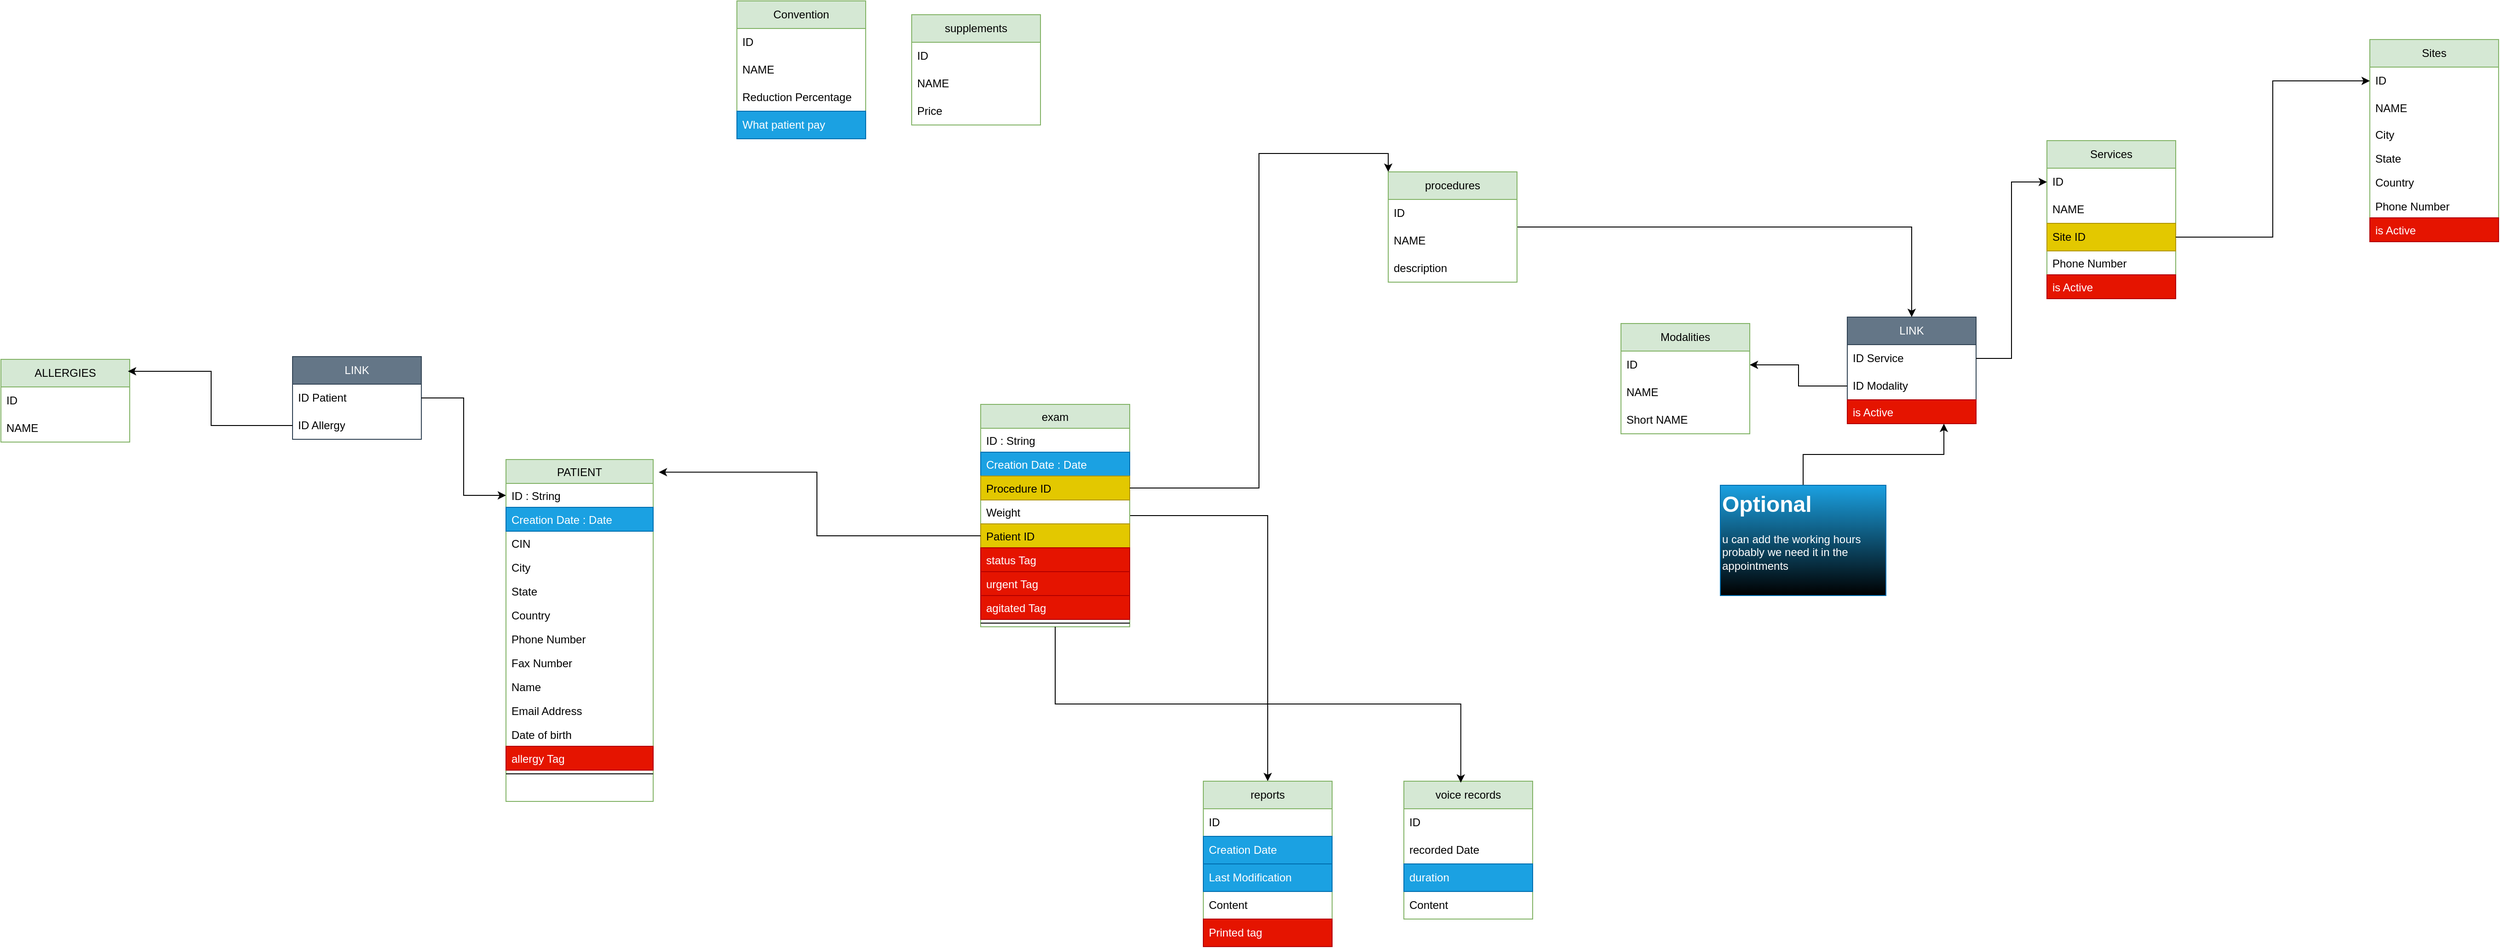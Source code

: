 <mxfile version="24.5.5" type="github">
  <diagram id="C5RBs43oDa-KdzZeNtuy" name="Page-1">
    <mxGraphModel dx="4031" dy="1326" grid="0" gridSize="10" guides="1" tooltips="1" connect="1" arrows="1" fold="1" page="0" pageScale="1" pageWidth="827" pageHeight="1169" background="#ffffff" math="0" shadow="0">
      <root>
        <mxCell id="WIyWlLk6GJQsqaUBKTNV-0" />
        <mxCell id="WIyWlLk6GJQsqaUBKTNV-1" parent="WIyWlLk6GJQsqaUBKTNV-0" />
        <mxCell id="zkfFHV4jXpPFQw0GAbJ--17" value="PATIENT" style="swimlane;fontStyle=0;align=center;verticalAlign=top;childLayout=stackLayout;horizontal=1;startSize=26;horizontalStack=0;resizeParent=1;resizeLast=0;collapsible=1;marginBottom=0;rounded=0;shadow=0;strokeWidth=1;fillColor=#d5e8d4;strokeColor=#82b366;gradientColor=none;swimlaneFillColor=none;glass=0;" parent="WIyWlLk6GJQsqaUBKTNV-1" vertex="1">
          <mxGeometry x="-1833" y="329" width="160" height="372" as="geometry">
            <mxRectangle x="550" y="140" width="160" height="26" as="alternateBounds" />
          </mxGeometry>
        </mxCell>
        <mxCell id="zkfFHV4jXpPFQw0GAbJ--18" value="ID : String" style="text;align=left;verticalAlign=top;spacingLeft=4;spacingRight=4;overflow=hidden;rotatable=0;points=[[0,0.5],[1,0.5]];portConstraint=eastwest;" parent="zkfFHV4jXpPFQw0GAbJ--17" vertex="1">
          <mxGeometry y="26" width="160" height="26" as="geometry" />
        </mxCell>
        <mxCell id="zkfFHV4jXpPFQw0GAbJ--21" value="Creation Date : Date" style="text;align=left;verticalAlign=top;spacingLeft=4;spacingRight=4;overflow=hidden;rotatable=0;points=[[0,0.5],[1,0.5]];portConstraint=eastwest;rounded=0;shadow=0;html=0;fillColor=#1ba1e2;fontColor=#ffffff;strokeColor=#006EAF;" parent="zkfFHV4jXpPFQw0GAbJ--17" vertex="1">
          <mxGeometry y="52" width="160" height="26" as="geometry" />
        </mxCell>
        <mxCell id="zkfFHV4jXpPFQw0GAbJ--19" value="CIN" style="text;align=left;verticalAlign=top;spacingLeft=4;spacingRight=4;overflow=hidden;rotatable=0;points=[[0,0.5],[1,0.5]];portConstraint=eastwest;rounded=0;shadow=0;html=0;" parent="zkfFHV4jXpPFQw0GAbJ--17" vertex="1">
          <mxGeometry y="78" width="160" height="26" as="geometry" />
        </mxCell>
        <mxCell id="ZTpw4SSyMW5aXNLGTRIe-4" value="City" style="text;align=left;verticalAlign=top;spacingLeft=4;spacingRight=4;overflow=hidden;rotatable=0;points=[[0,0.5],[1,0.5]];portConstraint=eastwest;rounded=0;shadow=0;html=0;" vertex="1" parent="zkfFHV4jXpPFQw0GAbJ--17">
          <mxGeometry y="104" width="160" height="26" as="geometry" />
        </mxCell>
        <mxCell id="zkfFHV4jXpPFQw0GAbJ--20" value="State" style="text;align=left;verticalAlign=top;spacingLeft=4;spacingRight=4;overflow=hidden;rotatable=0;points=[[0,0.5],[1,0.5]];portConstraint=eastwest;rounded=0;shadow=0;html=0;" parent="zkfFHV4jXpPFQw0GAbJ--17" vertex="1">
          <mxGeometry y="130" width="160" height="26" as="geometry" />
        </mxCell>
        <mxCell id="zkfFHV4jXpPFQw0GAbJ--22" value="Country" style="text;align=left;verticalAlign=top;spacingLeft=4;spacingRight=4;overflow=hidden;rotatable=0;points=[[0,0.5],[1,0.5]];portConstraint=eastwest;rounded=0;shadow=0;html=0;" parent="zkfFHV4jXpPFQw0GAbJ--17" vertex="1">
          <mxGeometry y="156" width="160" height="26" as="geometry" />
        </mxCell>
        <mxCell id="zkfFHV4jXpPFQw0GAbJ--2" value="Phone Number" style="text;align=left;verticalAlign=top;spacingLeft=4;spacingRight=4;overflow=hidden;rotatable=0;points=[[0,0.5],[1,0.5]];portConstraint=eastwest;rounded=0;shadow=0;html=0;" parent="zkfFHV4jXpPFQw0GAbJ--17" vertex="1">
          <mxGeometry y="182" width="160" height="26" as="geometry" />
        </mxCell>
        <mxCell id="ZTpw4SSyMW5aXNLGTRIe-0" value="Fax Number" style="text;align=left;verticalAlign=top;spacingLeft=4;spacingRight=4;overflow=hidden;rotatable=0;points=[[0,0.5],[1,0.5]];portConstraint=eastwest;rounded=0;shadow=0;html=0;" vertex="1" parent="zkfFHV4jXpPFQw0GAbJ--17">
          <mxGeometry y="208" width="160" height="26" as="geometry" />
        </mxCell>
        <mxCell id="zkfFHV4jXpPFQw0GAbJ--1" value="Name" style="text;align=left;verticalAlign=top;spacingLeft=4;spacingRight=4;overflow=hidden;rotatable=0;points=[[0,0.5],[1,0.5]];portConstraint=eastwest;" parent="zkfFHV4jXpPFQw0GAbJ--17" vertex="1">
          <mxGeometry y="234" width="160" height="26" as="geometry" />
        </mxCell>
        <mxCell id="zkfFHV4jXpPFQw0GAbJ--3" value="Email Address" style="text;align=left;verticalAlign=top;spacingLeft=4;spacingRight=4;overflow=hidden;rotatable=0;points=[[0,0.5],[1,0.5]];portConstraint=eastwest;rounded=0;shadow=0;html=0;" parent="zkfFHV4jXpPFQw0GAbJ--17" vertex="1">
          <mxGeometry y="260" width="160" height="26" as="geometry" />
        </mxCell>
        <mxCell id="ZTpw4SSyMW5aXNLGTRIe-1" value="Date of birth" style="text;align=left;verticalAlign=top;spacingLeft=4;spacingRight=4;overflow=hidden;rotatable=0;points=[[0,0.5],[1,0.5]];portConstraint=eastwest;rounded=0;shadow=0;html=0;" vertex="1" parent="zkfFHV4jXpPFQw0GAbJ--17">
          <mxGeometry y="286" width="160" height="26" as="geometry" />
        </mxCell>
        <mxCell id="ZTpw4SSyMW5aXNLGTRIe-3" value="allergy Tag" style="text;align=left;verticalAlign=top;spacingLeft=4;spacingRight=4;overflow=hidden;rotatable=0;points=[[0,0.5],[1,0.5]];portConstraint=eastwest;rounded=0;shadow=0;html=0;fillColor=#e51400;fontColor=#ffffff;strokeColor=#B20000;" vertex="1" parent="zkfFHV4jXpPFQw0GAbJ--17">
          <mxGeometry y="312" width="160" height="26" as="geometry" />
        </mxCell>
        <mxCell id="zkfFHV4jXpPFQw0GAbJ--23" value="" style="line;html=1;strokeWidth=1;align=left;verticalAlign=middle;spacingTop=-1;spacingLeft=3;spacingRight=3;rotatable=0;labelPosition=right;points=[];portConstraint=eastwest;" parent="zkfFHV4jXpPFQw0GAbJ--17" vertex="1">
          <mxGeometry y="338" width="160" height="8" as="geometry" />
        </mxCell>
        <mxCell id="ZTpw4SSyMW5aXNLGTRIe-5" value="ALLERGIES" style="swimlane;fontStyle=0;childLayout=stackLayout;horizontal=1;startSize=30;horizontalStack=0;resizeParent=1;resizeParentMax=0;resizeLast=0;collapsible=1;marginBottom=0;whiteSpace=wrap;html=1;fillColor=#d5e8d4;strokeColor=#82b366;" vertex="1" parent="WIyWlLk6GJQsqaUBKTNV-1">
          <mxGeometry x="-2382" y="220" width="140" height="90" as="geometry" />
        </mxCell>
        <mxCell id="ZTpw4SSyMW5aXNLGTRIe-6" value="ID" style="text;strokeColor=none;fillColor=none;align=left;verticalAlign=middle;spacingLeft=4;spacingRight=4;overflow=hidden;points=[[0,0.5],[1,0.5]];portConstraint=eastwest;rotatable=0;whiteSpace=wrap;html=1;" vertex="1" parent="ZTpw4SSyMW5aXNLGTRIe-5">
          <mxGeometry y="30" width="140" height="30" as="geometry" />
        </mxCell>
        <mxCell id="ZTpw4SSyMW5aXNLGTRIe-7" value="NAME" style="text;strokeColor=none;fillColor=none;align=left;verticalAlign=middle;spacingLeft=4;spacingRight=4;overflow=hidden;points=[[0,0.5],[1,0.5]];portConstraint=eastwest;rotatable=0;whiteSpace=wrap;html=1;" vertex="1" parent="ZTpw4SSyMW5aXNLGTRIe-5">
          <mxGeometry y="60" width="140" height="30" as="geometry" />
        </mxCell>
        <mxCell id="ZTpw4SSyMW5aXNLGTRIe-9" value="LINK" style="swimlane;fontStyle=0;childLayout=stackLayout;horizontal=1;startSize=30;horizontalStack=0;resizeParent=1;resizeParentMax=0;resizeLast=0;collapsible=1;marginBottom=0;whiteSpace=wrap;html=1;fillColor=#647687;strokeColor=#314354;fontColor=#ffffff;" vertex="1" parent="WIyWlLk6GJQsqaUBKTNV-1">
          <mxGeometry x="-2065" y="217" width="140" height="90" as="geometry" />
        </mxCell>
        <mxCell id="ZTpw4SSyMW5aXNLGTRIe-10" value="ID Patient" style="text;strokeColor=none;fillColor=none;align=left;verticalAlign=middle;spacingLeft=4;spacingRight=4;overflow=hidden;points=[[0,0.5],[1,0.5]];portConstraint=eastwest;rotatable=0;whiteSpace=wrap;html=1;" vertex="1" parent="ZTpw4SSyMW5aXNLGTRIe-9">
          <mxGeometry y="30" width="140" height="30" as="geometry" />
        </mxCell>
        <mxCell id="ZTpw4SSyMW5aXNLGTRIe-11" value="ID Allergy" style="text;strokeColor=none;fillColor=none;align=left;verticalAlign=middle;spacingLeft=4;spacingRight=4;overflow=hidden;points=[[0,0.5],[1,0.5]];portConstraint=eastwest;rotatable=0;whiteSpace=wrap;html=1;" vertex="1" parent="ZTpw4SSyMW5aXNLGTRIe-9">
          <mxGeometry y="60" width="140" height="30" as="geometry" />
        </mxCell>
        <mxCell id="ZTpw4SSyMW5aXNLGTRIe-12" style="edgeStyle=orthogonalEdgeStyle;rounded=0;orthogonalLoop=1;jettySize=auto;html=1;entryX=0;entryY=0.5;entryDx=0;entryDy=0;" edge="1" parent="WIyWlLk6GJQsqaUBKTNV-1" source="ZTpw4SSyMW5aXNLGTRIe-10" target="zkfFHV4jXpPFQw0GAbJ--18">
          <mxGeometry relative="1" as="geometry" />
        </mxCell>
        <mxCell id="ZTpw4SSyMW5aXNLGTRIe-13" style="edgeStyle=orthogonalEdgeStyle;rounded=0;orthogonalLoop=1;jettySize=auto;html=1;entryX=0.986;entryY=0.144;entryDx=0;entryDy=0;entryPerimeter=0;" edge="1" parent="WIyWlLk6GJQsqaUBKTNV-1" source="ZTpw4SSyMW5aXNLGTRIe-11" target="ZTpw4SSyMW5aXNLGTRIe-5">
          <mxGeometry relative="1" as="geometry" />
        </mxCell>
        <mxCell id="ZTpw4SSyMW5aXNLGTRIe-14" value="Sites" style="swimlane;fontStyle=0;childLayout=stackLayout;horizontal=1;startSize=30;horizontalStack=0;resizeParent=1;resizeParentMax=0;resizeLast=0;collapsible=1;marginBottom=0;whiteSpace=wrap;html=1;fillColor=#d5e8d4;strokeColor=#82b366;" vertex="1" parent="WIyWlLk6GJQsqaUBKTNV-1">
          <mxGeometry x="193" y="-128" width="140" height="220" as="geometry" />
        </mxCell>
        <mxCell id="ZTpw4SSyMW5aXNLGTRIe-15" value="ID" style="text;strokeColor=none;fillColor=none;align=left;verticalAlign=middle;spacingLeft=4;spacingRight=4;overflow=hidden;points=[[0,0.5],[1,0.5]];portConstraint=eastwest;rotatable=0;whiteSpace=wrap;html=1;" vertex="1" parent="ZTpw4SSyMW5aXNLGTRIe-14">
          <mxGeometry y="30" width="140" height="30" as="geometry" />
        </mxCell>
        <mxCell id="ZTpw4SSyMW5aXNLGTRIe-16" value="NAME" style="text;strokeColor=none;fillColor=none;align=left;verticalAlign=middle;spacingLeft=4;spacingRight=4;overflow=hidden;points=[[0,0.5],[1,0.5]];portConstraint=eastwest;rotatable=0;whiteSpace=wrap;html=1;" vertex="1" parent="ZTpw4SSyMW5aXNLGTRIe-14">
          <mxGeometry y="60" width="140" height="30" as="geometry" />
        </mxCell>
        <mxCell id="ZTpw4SSyMW5aXNLGTRIe-21" value="City" style="text;align=left;verticalAlign=top;spacingLeft=4;spacingRight=4;overflow=hidden;rotatable=0;points=[[0,0.5],[1,0.5]];portConstraint=eastwest;rounded=0;shadow=0;html=0;" vertex="1" parent="ZTpw4SSyMW5aXNLGTRIe-14">
          <mxGeometry y="90" width="140" height="26" as="geometry" />
        </mxCell>
        <mxCell id="ZTpw4SSyMW5aXNLGTRIe-22" value="State" style="text;align=left;verticalAlign=top;spacingLeft=4;spacingRight=4;overflow=hidden;rotatable=0;points=[[0,0.5],[1,0.5]];portConstraint=eastwest;rounded=0;shadow=0;html=0;" vertex="1" parent="ZTpw4SSyMW5aXNLGTRIe-14">
          <mxGeometry y="116" width="140" height="26" as="geometry" />
        </mxCell>
        <mxCell id="ZTpw4SSyMW5aXNLGTRIe-25" value="Country&#xa;" style="text;align=left;verticalAlign=top;spacingLeft=4;spacingRight=4;overflow=hidden;rotatable=0;points=[[0,0.5],[1,0.5]];portConstraint=eastwest;rounded=0;shadow=0;html=0;" vertex="1" parent="ZTpw4SSyMW5aXNLGTRIe-14">
          <mxGeometry y="142" width="140" height="26" as="geometry" />
        </mxCell>
        <mxCell id="ZTpw4SSyMW5aXNLGTRIe-23" value="Phone Number" style="text;align=left;verticalAlign=top;spacingLeft=4;spacingRight=4;overflow=hidden;rotatable=0;points=[[0,0.5],[1,0.5]];portConstraint=eastwest;rounded=0;shadow=0;html=0;" vertex="1" parent="ZTpw4SSyMW5aXNLGTRIe-14">
          <mxGeometry y="168" width="140" height="26" as="geometry" />
        </mxCell>
        <mxCell id="ZTpw4SSyMW5aXNLGTRIe-26" value="is Active" style="text;align=left;verticalAlign=top;spacingLeft=4;spacingRight=4;overflow=hidden;rotatable=0;points=[[0,0.5],[1,0.5]];portConstraint=eastwest;rounded=0;shadow=0;html=0;fillColor=#e51400;fontColor=#ffffff;strokeColor=#B20000;" vertex="1" parent="ZTpw4SSyMW5aXNLGTRIe-14">
          <mxGeometry y="194" width="140" height="26" as="geometry" />
        </mxCell>
        <mxCell id="ZTpw4SSyMW5aXNLGTRIe-27" value="Services" style="swimlane;fontStyle=0;childLayout=stackLayout;horizontal=1;startSize=30;horizontalStack=0;resizeParent=1;resizeParentMax=0;resizeLast=0;collapsible=1;marginBottom=0;whiteSpace=wrap;html=1;fillColor=#d5e8d4;strokeColor=#82b366;" vertex="1" parent="WIyWlLk6GJQsqaUBKTNV-1">
          <mxGeometry x="-158" y="-18" width="140" height="172" as="geometry" />
        </mxCell>
        <mxCell id="ZTpw4SSyMW5aXNLGTRIe-28" value="ID" style="text;strokeColor=none;fillColor=none;align=left;verticalAlign=middle;spacingLeft=4;spacingRight=4;overflow=hidden;points=[[0,0.5],[1,0.5]];portConstraint=eastwest;rotatable=0;whiteSpace=wrap;html=1;" vertex="1" parent="ZTpw4SSyMW5aXNLGTRIe-27">
          <mxGeometry y="30" width="140" height="30" as="geometry" />
        </mxCell>
        <mxCell id="ZTpw4SSyMW5aXNLGTRIe-29" value="NAME" style="text;strokeColor=none;fillColor=none;align=left;verticalAlign=middle;spacingLeft=4;spacingRight=4;overflow=hidden;points=[[0,0.5],[1,0.5]];portConstraint=eastwest;rotatable=0;whiteSpace=wrap;html=1;" vertex="1" parent="ZTpw4SSyMW5aXNLGTRIe-27">
          <mxGeometry y="60" width="140" height="30" as="geometry" />
        </mxCell>
        <mxCell id="ZTpw4SSyMW5aXNLGTRIe-35" value="Site ID" style="text;strokeColor=#B09500;fillColor=#e3c800;align=left;verticalAlign=middle;spacingLeft=4;spacingRight=4;overflow=hidden;points=[[0,0.5],[1,0.5]];portConstraint=eastwest;rotatable=0;whiteSpace=wrap;html=1;fontColor=#000000;" vertex="1" parent="ZTpw4SSyMW5aXNLGTRIe-27">
          <mxGeometry y="90" width="140" height="30" as="geometry" />
        </mxCell>
        <mxCell id="ZTpw4SSyMW5aXNLGTRIe-33" value="Phone Number" style="text;align=left;verticalAlign=top;spacingLeft=4;spacingRight=4;overflow=hidden;rotatable=0;points=[[0,0.5],[1,0.5]];portConstraint=eastwest;rounded=0;shadow=0;html=0;" vertex="1" parent="ZTpw4SSyMW5aXNLGTRIe-27">
          <mxGeometry y="120" width="140" height="26" as="geometry" />
        </mxCell>
        <mxCell id="ZTpw4SSyMW5aXNLGTRIe-34" value="is Active" style="text;align=left;verticalAlign=top;spacingLeft=4;spacingRight=4;overflow=hidden;rotatable=0;points=[[0,0.5],[1,0.5]];portConstraint=eastwest;rounded=0;shadow=0;html=0;fillColor=#e51400;fontColor=#ffffff;strokeColor=#B20000;" vertex="1" parent="ZTpw4SSyMW5aXNLGTRIe-27">
          <mxGeometry y="146" width="140" height="26" as="geometry" />
        </mxCell>
        <mxCell id="ZTpw4SSyMW5aXNLGTRIe-36" style="edgeStyle=orthogonalEdgeStyle;rounded=0;orthogonalLoop=1;jettySize=auto;html=1;entryX=0;entryY=0.5;entryDx=0;entryDy=0;" edge="1" parent="WIyWlLk6GJQsqaUBKTNV-1" source="ZTpw4SSyMW5aXNLGTRIe-35" target="ZTpw4SSyMW5aXNLGTRIe-15">
          <mxGeometry relative="1" as="geometry" />
        </mxCell>
        <mxCell id="ZTpw4SSyMW5aXNLGTRIe-37" value="Modalities" style="swimlane;fontStyle=0;childLayout=stackLayout;horizontal=1;startSize=30;horizontalStack=0;resizeParent=1;resizeParentMax=0;resizeLast=0;collapsible=1;marginBottom=0;whiteSpace=wrap;html=1;fillColor=#d5e8d4;strokeColor=#82b366;" vertex="1" parent="WIyWlLk6GJQsqaUBKTNV-1">
          <mxGeometry x="-621" y="181" width="140" height="120" as="geometry" />
        </mxCell>
        <mxCell id="ZTpw4SSyMW5aXNLGTRIe-38" value="ID" style="text;strokeColor=none;fillColor=none;align=left;verticalAlign=middle;spacingLeft=4;spacingRight=4;overflow=hidden;points=[[0,0.5],[1,0.5]];portConstraint=eastwest;rotatable=0;whiteSpace=wrap;html=1;" vertex="1" parent="ZTpw4SSyMW5aXNLGTRIe-37">
          <mxGeometry y="30" width="140" height="30" as="geometry" />
        </mxCell>
        <mxCell id="ZTpw4SSyMW5aXNLGTRIe-39" value="NAME" style="text;strokeColor=none;fillColor=none;align=left;verticalAlign=middle;spacingLeft=4;spacingRight=4;overflow=hidden;points=[[0,0.5],[1,0.5]];portConstraint=eastwest;rotatable=0;whiteSpace=wrap;html=1;" vertex="1" parent="ZTpw4SSyMW5aXNLGTRIe-37">
          <mxGeometry y="60" width="140" height="30" as="geometry" />
        </mxCell>
        <mxCell id="ZTpw4SSyMW5aXNLGTRIe-40" value="Short NAME" style="text;strokeColor=none;fillColor=none;align=left;verticalAlign=middle;spacingLeft=4;spacingRight=4;overflow=hidden;points=[[0,0.5],[1,0.5]];portConstraint=eastwest;rotatable=0;whiteSpace=wrap;html=1;" vertex="1" parent="ZTpw4SSyMW5aXNLGTRIe-37">
          <mxGeometry y="90" width="140" height="30" as="geometry" />
        </mxCell>
        <mxCell id="ZTpw4SSyMW5aXNLGTRIe-41" value="LINK" style="swimlane;fontStyle=0;childLayout=stackLayout;horizontal=1;startSize=30;horizontalStack=0;resizeParent=1;resizeParentMax=0;resizeLast=0;collapsible=1;marginBottom=0;whiteSpace=wrap;html=1;fillColor=#647687;strokeColor=#314354;fontColor=#ffffff;" vertex="1" parent="WIyWlLk6GJQsqaUBKTNV-1">
          <mxGeometry x="-375" y="174" width="140" height="116" as="geometry" />
        </mxCell>
        <mxCell id="ZTpw4SSyMW5aXNLGTRIe-42" value="ID Service" style="text;strokeColor=none;fillColor=none;align=left;verticalAlign=middle;spacingLeft=4;spacingRight=4;overflow=hidden;points=[[0,0.5],[1,0.5]];portConstraint=eastwest;rotatable=0;whiteSpace=wrap;html=1;" vertex="1" parent="ZTpw4SSyMW5aXNLGTRIe-41">
          <mxGeometry y="30" width="140" height="30" as="geometry" />
        </mxCell>
        <mxCell id="ZTpw4SSyMW5aXNLGTRIe-43" value="ID Modality" style="text;strokeColor=none;fillColor=none;align=left;verticalAlign=middle;spacingLeft=4;spacingRight=4;overflow=hidden;points=[[0,0.5],[1,0.5]];portConstraint=eastwest;rotatable=0;whiteSpace=wrap;html=1;" vertex="1" parent="ZTpw4SSyMW5aXNLGTRIe-41">
          <mxGeometry y="60" width="140" height="30" as="geometry" />
        </mxCell>
        <mxCell id="ZTpw4SSyMW5aXNLGTRIe-46" value="is Active" style="text;align=left;verticalAlign=top;spacingLeft=4;spacingRight=4;overflow=hidden;rotatable=0;points=[[0,0.5],[1,0.5]];portConstraint=eastwest;rounded=0;shadow=0;html=0;fillColor=#e51400;fontColor=#ffffff;strokeColor=#B20000;" vertex="1" parent="ZTpw4SSyMW5aXNLGTRIe-41">
          <mxGeometry y="90" width="140" height="26" as="geometry" />
        </mxCell>
        <mxCell id="ZTpw4SSyMW5aXNLGTRIe-44" style="edgeStyle=orthogonalEdgeStyle;rounded=0;orthogonalLoop=1;jettySize=auto;html=1;entryX=0;entryY=0.5;entryDx=0;entryDy=0;" edge="1" parent="WIyWlLk6GJQsqaUBKTNV-1" source="ZTpw4SSyMW5aXNLGTRIe-42" target="ZTpw4SSyMW5aXNLGTRIe-28">
          <mxGeometry relative="1" as="geometry" />
        </mxCell>
        <mxCell id="ZTpw4SSyMW5aXNLGTRIe-45" style="edgeStyle=orthogonalEdgeStyle;rounded=0;orthogonalLoop=1;jettySize=auto;html=1;entryX=1;entryY=0.5;entryDx=0;entryDy=0;" edge="1" parent="WIyWlLk6GJQsqaUBKTNV-1" source="ZTpw4SSyMW5aXNLGTRIe-43" target="ZTpw4SSyMW5aXNLGTRIe-38">
          <mxGeometry relative="1" as="geometry" />
        </mxCell>
        <mxCell id="ZTpw4SSyMW5aXNLGTRIe-49" style="edgeStyle=orthogonalEdgeStyle;rounded=0;orthogonalLoop=1;jettySize=auto;html=1;entryX=0.75;entryY=1;entryDx=0;entryDy=0;" edge="1" parent="WIyWlLk6GJQsqaUBKTNV-1" source="ZTpw4SSyMW5aXNLGTRIe-48" target="ZTpw4SSyMW5aXNLGTRIe-41">
          <mxGeometry relative="1" as="geometry" />
        </mxCell>
        <mxCell id="ZTpw4SSyMW5aXNLGTRIe-48" value="&lt;h1 style=&quot;margin-top: 0px;&quot;&gt;Optional&lt;/h1&gt;&lt;p&gt;u can add the working hours probably we need it in the appointments&amp;nbsp;&lt;/p&gt;" style="text;html=1;whiteSpace=wrap;overflow=hidden;rounded=0;fillColor=#1ba1e2;strokeColor=#006EAF;fontColor=#ffffff;gradientColor=default;" vertex="1" parent="WIyWlLk6GJQsqaUBKTNV-1">
          <mxGeometry x="-513" y="357" width="180" height="120" as="geometry" />
        </mxCell>
        <mxCell id="ZTpw4SSyMW5aXNLGTRIe-68" style="edgeStyle=orthogonalEdgeStyle;rounded=0;orthogonalLoop=1;jettySize=auto;html=1;" edge="1" parent="WIyWlLk6GJQsqaUBKTNV-1" source="ZTpw4SSyMW5aXNLGTRIe-64" target="ZTpw4SSyMW5aXNLGTRIe-41">
          <mxGeometry relative="1" as="geometry" />
        </mxCell>
        <mxCell id="ZTpw4SSyMW5aXNLGTRIe-64" value="procedures" style="swimlane;fontStyle=0;childLayout=stackLayout;horizontal=1;startSize=30;horizontalStack=0;resizeParent=1;resizeParentMax=0;resizeLast=0;collapsible=1;marginBottom=0;whiteSpace=wrap;html=1;fillColor=#d5e8d4;strokeColor=#82b366;" vertex="1" parent="WIyWlLk6GJQsqaUBKTNV-1">
          <mxGeometry x="-874" y="16" width="140" height="120" as="geometry" />
        </mxCell>
        <mxCell id="ZTpw4SSyMW5aXNLGTRIe-65" value="ID" style="text;strokeColor=none;fillColor=none;align=left;verticalAlign=middle;spacingLeft=4;spacingRight=4;overflow=hidden;points=[[0,0.5],[1,0.5]];portConstraint=eastwest;rotatable=0;whiteSpace=wrap;html=1;" vertex="1" parent="ZTpw4SSyMW5aXNLGTRIe-64">
          <mxGeometry y="30" width="140" height="30" as="geometry" />
        </mxCell>
        <mxCell id="ZTpw4SSyMW5aXNLGTRIe-66" value="NAME" style="text;strokeColor=none;fillColor=none;align=left;verticalAlign=middle;spacingLeft=4;spacingRight=4;overflow=hidden;points=[[0,0.5],[1,0.5]];portConstraint=eastwest;rotatable=0;whiteSpace=wrap;html=1;" vertex="1" parent="ZTpw4SSyMW5aXNLGTRIe-64">
          <mxGeometry y="60" width="140" height="30" as="geometry" />
        </mxCell>
        <mxCell id="ZTpw4SSyMW5aXNLGTRIe-67" value="description" style="text;strokeColor=none;fillColor=none;align=left;verticalAlign=middle;spacingLeft=4;spacingRight=4;overflow=hidden;points=[[0,0.5],[1,0.5]];portConstraint=eastwest;rotatable=0;whiteSpace=wrap;html=1;" vertex="1" parent="ZTpw4SSyMW5aXNLGTRIe-64">
          <mxGeometry y="90" width="140" height="30" as="geometry" />
        </mxCell>
        <mxCell id="ZTpw4SSyMW5aXNLGTRIe-101" style="edgeStyle=orthogonalEdgeStyle;rounded=0;orthogonalLoop=1;jettySize=auto;html=1;" edge="1" parent="WIyWlLk6GJQsqaUBKTNV-1" source="ZTpw4SSyMW5aXNLGTRIe-69" target="ZTpw4SSyMW5aXNLGTRIe-95">
          <mxGeometry relative="1" as="geometry" />
        </mxCell>
        <mxCell id="ZTpw4SSyMW5aXNLGTRIe-69" value="exam" style="swimlane;fontStyle=0;align=center;verticalAlign=top;childLayout=stackLayout;horizontal=1;startSize=26;horizontalStack=0;resizeParent=1;resizeLast=0;collapsible=1;marginBottom=0;rounded=0;shadow=0;strokeWidth=1;fillColor=#d5e8d4;strokeColor=#82b366;gradientColor=none;swimlaneFillColor=none;glass=0;" vertex="1" parent="WIyWlLk6GJQsqaUBKTNV-1">
          <mxGeometry x="-1317" y="269" width="162" height="242" as="geometry">
            <mxRectangle x="550" y="140" width="160" height="26" as="alternateBounds" />
          </mxGeometry>
        </mxCell>
        <mxCell id="ZTpw4SSyMW5aXNLGTRIe-70" value="ID : String" style="text;align=left;verticalAlign=top;spacingLeft=4;spacingRight=4;overflow=hidden;rotatable=0;points=[[0,0.5],[1,0.5]];portConstraint=eastwest;" vertex="1" parent="ZTpw4SSyMW5aXNLGTRIe-69">
          <mxGeometry y="26" width="162" height="26" as="geometry" />
        </mxCell>
        <mxCell id="ZTpw4SSyMW5aXNLGTRIe-71" value="Creation Date : Date" style="text;align=left;verticalAlign=top;spacingLeft=4;spacingRight=4;overflow=hidden;rotatable=0;points=[[0,0.5],[1,0.5]];portConstraint=eastwest;rounded=0;shadow=0;html=0;fillColor=#1ba1e2;fontColor=#ffffff;strokeColor=#006EAF;" vertex="1" parent="ZTpw4SSyMW5aXNLGTRIe-69">
          <mxGeometry y="52" width="162" height="26" as="geometry" />
        </mxCell>
        <mxCell id="ZTpw4SSyMW5aXNLGTRIe-72" value="Procedure ID" style="text;align=left;verticalAlign=top;spacingLeft=4;spacingRight=4;overflow=hidden;rotatable=0;points=[[0,0.5],[1,0.5]];portConstraint=eastwest;rounded=0;shadow=0;html=0;fillColor=#e3c800;fontColor=#000000;strokeColor=#B09500;" vertex="1" parent="ZTpw4SSyMW5aXNLGTRIe-69">
          <mxGeometry y="78" width="162" height="26" as="geometry" />
        </mxCell>
        <mxCell id="ZTpw4SSyMW5aXNLGTRIe-73" value="Weight" style="text;align=left;verticalAlign=top;spacingLeft=4;spacingRight=4;overflow=hidden;rotatable=0;points=[[0,0.5],[1,0.5]];portConstraint=eastwest;rounded=0;shadow=0;html=0;" vertex="1" parent="ZTpw4SSyMW5aXNLGTRIe-69">
          <mxGeometry y="104" width="162" height="26" as="geometry" />
        </mxCell>
        <mxCell id="ZTpw4SSyMW5aXNLGTRIe-93" value="Patient ID" style="text;align=left;verticalAlign=top;spacingLeft=4;spacingRight=4;overflow=hidden;rotatable=0;points=[[0,0.5],[1,0.5]];portConstraint=eastwest;rounded=0;shadow=0;html=0;fillColor=#e3c800;fontColor=#000000;strokeColor=#B09500;" vertex="1" parent="ZTpw4SSyMW5aXNLGTRIe-69">
          <mxGeometry y="130" width="162" height="26" as="geometry" />
        </mxCell>
        <mxCell id="ZTpw4SSyMW5aXNLGTRIe-81" value="status Tag" style="text;align=left;verticalAlign=top;spacingLeft=4;spacingRight=4;overflow=hidden;rotatable=0;points=[[0,0.5],[1,0.5]];portConstraint=eastwest;rounded=0;shadow=0;html=0;fillColor=#e51400;fontColor=#ffffff;strokeColor=#B20000;" vertex="1" parent="ZTpw4SSyMW5aXNLGTRIe-69">
          <mxGeometry y="156" width="162" height="26" as="geometry" />
        </mxCell>
        <mxCell id="ZTpw4SSyMW5aXNLGTRIe-84" value="urgent Tag" style="text;align=left;verticalAlign=top;spacingLeft=4;spacingRight=4;overflow=hidden;rotatable=0;points=[[0,0.5],[1,0.5]];portConstraint=eastwest;rounded=0;shadow=0;html=0;fillColor=#e51400;fontColor=#ffffff;strokeColor=#B20000;" vertex="1" parent="ZTpw4SSyMW5aXNLGTRIe-69">
          <mxGeometry y="182" width="162" height="26" as="geometry" />
        </mxCell>
        <mxCell id="ZTpw4SSyMW5aXNLGTRIe-85" value="agitated Tag" style="text;align=left;verticalAlign=top;spacingLeft=4;spacingRight=4;overflow=hidden;rotatable=0;points=[[0,0.5],[1,0.5]];portConstraint=eastwest;rounded=0;shadow=0;html=0;fillColor=#e51400;fontColor=#ffffff;strokeColor=#B20000;" vertex="1" parent="ZTpw4SSyMW5aXNLGTRIe-69">
          <mxGeometry y="208" width="162" height="26" as="geometry" />
        </mxCell>
        <mxCell id="ZTpw4SSyMW5aXNLGTRIe-82" value="" style="line;html=1;strokeWidth=1;align=left;verticalAlign=middle;spacingTop=-1;spacingLeft=3;spacingRight=3;rotatable=0;labelPosition=right;points=[];portConstraint=eastwest;" vertex="1" parent="ZTpw4SSyMW5aXNLGTRIe-69">
          <mxGeometry y="234" width="162" height="8" as="geometry" />
        </mxCell>
        <mxCell id="ZTpw4SSyMW5aXNLGTRIe-83" style="edgeStyle=orthogonalEdgeStyle;rounded=0;orthogonalLoop=1;jettySize=auto;html=1;entryX=0;entryY=0;entryDx=0;entryDy=0;" edge="1" parent="WIyWlLk6GJQsqaUBKTNV-1" source="ZTpw4SSyMW5aXNLGTRIe-72" target="ZTpw4SSyMW5aXNLGTRIe-64">
          <mxGeometry relative="1" as="geometry" />
        </mxCell>
        <mxCell id="ZTpw4SSyMW5aXNLGTRIe-94" style="edgeStyle=orthogonalEdgeStyle;rounded=0;orthogonalLoop=1;jettySize=auto;html=1;entryX=1.038;entryY=0.037;entryDx=0;entryDy=0;entryPerimeter=0;" edge="1" parent="WIyWlLk6GJQsqaUBKTNV-1" source="ZTpw4SSyMW5aXNLGTRIe-93" target="zkfFHV4jXpPFQw0GAbJ--17">
          <mxGeometry relative="1" as="geometry" />
        </mxCell>
        <mxCell id="ZTpw4SSyMW5aXNLGTRIe-95" value="reports" style="swimlane;fontStyle=0;childLayout=stackLayout;horizontal=1;startSize=30;horizontalStack=0;resizeParent=1;resizeParentMax=0;resizeLast=0;collapsible=1;marginBottom=0;whiteSpace=wrap;html=1;fillColor=#d5e8d4;strokeColor=#82b366;" vertex="1" parent="WIyWlLk6GJQsqaUBKTNV-1">
          <mxGeometry x="-1075" y="679" width="140" height="180" as="geometry" />
        </mxCell>
        <mxCell id="ZTpw4SSyMW5aXNLGTRIe-96" value="ID" style="text;strokeColor=none;fillColor=none;align=left;verticalAlign=middle;spacingLeft=4;spacingRight=4;overflow=hidden;points=[[0,0.5],[1,0.5]];portConstraint=eastwest;rotatable=0;whiteSpace=wrap;html=1;" vertex="1" parent="ZTpw4SSyMW5aXNLGTRIe-95">
          <mxGeometry y="30" width="140" height="30" as="geometry" />
        </mxCell>
        <mxCell id="ZTpw4SSyMW5aXNLGTRIe-97" value="Creation Date" style="text;strokeColor=#006EAF;fillColor=#1ba1e2;align=left;verticalAlign=middle;spacingLeft=4;spacingRight=4;overflow=hidden;points=[[0,0.5],[1,0.5]];portConstraint=eastwest;rotatable=0;whiteSpace=wrap;html=1;fontColor=#ffffff;" vertex="1" parent="ZTpw4SSyMW5aXNLGTRIe-95">
          <mxGeometry y="60" width="140" height="30" as="geometry" />
        </mxCell>
        <mxCell id="ZTpw4SSyMW5aXNLGTRIe-98" value="Last Modification" style="text;strokeColor=#006EAF;fillColor=#1ba1e2;align=left;verticalAlign=middle;spacingLeft=4;spacingRight=4;overflow=hidden;points=[[0,0.5],[1,0.5]];portConstraint=eastwest;rotatable=0;whiteSpace=wrap;html=1;fontColor=#ffffff;" vertex="1" parent="ZTpw4SSyMW5aXNLGTRIe-95">
          <mxGeometry y="90" width="140" height="30" as="geometry" />
        </mxCell>
        <mxCell id="ZTpw4SSyMW5aXNLGTRIe-100" value="Content" style="text;strokeColor=none;fillColor=none;align=left;verticalAlign=middle;spacingLeft=4;spacingRight=4;overflow=hidden;points=[[0,0.5],[1,0.5]];portConstraint=eastwest;rotatable=0;whiteSpace=wrap;html=1;" vertex="1" parent="ZTpw4SSyMW5aXNLGTRIe-95">
          <mxGeometry y="120" width="140" height="30" as="geometry" />
        </mxCell>
        <mxCell id="ZTpw4SSyMW5aXNLGTRIe-99" value="Printed tag" style="text;strokeColor=#B20000;fillColor=#e51400;align=left;verticalAlign=middle;spacingLeft=4;spacingRight=4;overflow=hidden;points=[[0,0.5],[1,0.5]];portConstraint=eastwest;rotatable=0;whiteSpace=wrap;html=1;fontColor=#ffffff;" vertex="1" parent="ZTpw4SSyMW5aXNLGTRIe-95">
          <mxGeometry y="150" width="140" height="30" as="geometry" />
        </mxCell>
        <mxCell id="ZTpw4SSyMW5aXNLGTRIe-102" value="voice records" style="swimlane;fontStyle=0;childLayout=stackLayout;horizontal=1;startSize=30;horizontalStack=0;resizeParent=1;resizeParentMax=0;resizeLast=0;collapsible=1;marginBottom=0;whiteSpace=wrap;html=1;fillColor=#d5e8d4;strokeColor=#82b366;" vertex="1" parent="WIyWlLk6GJQsqaUBKTNV-1">
          <mxGeometry x="-857" y="679" width="140" height="150" as="geometry" />
        </mxCell>
        <mxCell id="ZTpw4SSyMW5aXNLGTRIe-103" value="ID" style="text;strokeColor=none;fillColor=none;align=left;verticalAlign=middle;spacingLeft=4;spacingRight=4;overflow=hidden;points=[[0,0.5],[1,0.5]];portConstraint=eastwest;rotatable=0;whiteSpace=wrap;html=1;" vertex="1" parent="ZTpw4SSyMW5aXNLGTRIe-102">
          <mxGeometry y="30" width="140" height="30" as="geometry" />
        </mxCell>
        <mxCell id="ZTpw4SSyMW5aXNLGTRIe-104" value="recorded Date" style="text;strokeColor=none;fillColor=none;align=left;verticalAlign=middle;spacingLeft=4;spacingRight=4;overflow=hidden;points=[[0,0.5],[1,0.5]];portConstraint=eastwest;rotatable=0;whiteSpace=wrap;html=1;" vertex="1" parent="ZTpw4SSyMW5aXNLGTRIe-102">
          <mxGeometry y="60" width="140" height="30" as="geometry" />
        </mxCell>
        <mxCell id="ZTpw4SSyMW5aXNLGTRIe-105" value="duration" style="text;strokeColor=#006EAF;fillColor=#1ba1e2;align=left;verticalAlign=middle;spacingLeft=4;spacingRight=4;overflow=hidden;points=[[0,0.5],[1,0.5]];portConstraint=eastwest;rotatable=0;whiteSpace=wrap;html=1;fontColor=#ffffff;" vertex="1" parent="ZTpw4SSyMW5aXNLGTRIe-102">
          <mxGeometry y="90" width="140" height="30" as="geometry" />
        </mxCell>
        <mxCell id="ZTpw4SSyMW5aXNLGTRIe-106" value="Content" style="text;strokeColor=none;fillColor=none;align=left;verticalAlign=middle;spacingLeft=4;spacingRight=4;overflow=hidden;points=[[0,0.5],[1,0.5]];portConstraint=eastwest;rotatable=0;whiteSpace=wrap;html=1;" vertex="1" parent="ZTpw4SSyMW5aXNLGTRIe-102">
          <mxGeometry y="120" width="140" height="30" as="geometry" />
        </mxCell>
        <mxCell id="ZTpw4SSyMW5aXNLGTRIe-109" style="edgeStyle=orthogonalEdgeStyle;rounded=0;orthogonalLoop=1;jettySize=auto;html=1;exitX=0.5;exitY=1;exitDx=0;exitDy=0;entryX=0.442;entryY=0.011;entryDx=0;entryDy=0;entryPerimeter=0;" edge="1" parent="WIyWlLk6GJQsqaUBKTNV-1" source="ZTpw4SSyMW5aXNLGTRIe-69" target="ZTpw4SSyMW5aXNLGTRIe-102">
          <mxGeometry relative="1" as="geometry" />
        </mxCell>
        <mxCell id="ZTpw4SSyMW5aXNLGTRIe-110" value="supplements" style="swimlane;fontStyle=0;childLayout=stackLayout;horizontal=1;startSize=30;horizontalStack=0;resizeParent=1;resizeParentMax=0;resizeLast=0;collapsible=1;marginBottom=0;whiteSpace=wrap;html=1;fillColor=#d5e8d4;strokeColor=#82b366;" vertex="1" parent="WIyWlLk6GJQsqaUBKTNV-1">
          <mxGeometry x="-1392" y="-155" width="140" height="120" as="geometry" />
        </mxCell>
        <mxCell id="ZTpw4SSyMW5aXNLGTRIe-111" value="ID" style="text;strokeColor=none;fillColor=none;align=left;verticalAlign=middle;spacingLeft=4;spacingRight=4;overflow=hidden;points=[[0,0.5],[1,0.5]];portConstraint=eastwest;rotatable=0;whiteSpace=wrap;html=1;" vertex="1" parent="ZTpw4SSyMW5aXNLGTRIe-110">
          <mxGeometry y="30" width="140" height="30" as="geometry" />
        </mxCell>
        <mxCell id="ZTpw4SSyMW5aXNLGTRIe-112" value="NAME" style="text;strokeColor=none;fillColor=none;align=left;verticalAlign=middle;spacingLeft=4;spacingRight=4;overflow=hidden;points=[[0,0.5],[1,0.5]];portConstraint=eastwest;rotatable=0;whiteSpace=wrap;html=1;" vertex="1" parent="ZTpw4SSyMW5aXNLGTRIe-110">
          <mxGeometry y="60" width="140" height="30" as="geometry" />
        </mxCell>
        <mxCell id="ZTpw4SSyMW5aXNLGTRIe-113" value="Price" style="text;strokeColor=none;fillColor=none;align=left;verticalAlign=middle;spacingLeft=4;spacingRight=4;overflow=hidden;points=[[0,0.5],[1,0.5]];portConstraint=eastwest;rotatable=0;whiteSpace=wrap;html=1;" vertex="1" parent="ZTpw4SSyMW5aXNLGTRIe-110">
          <mxGeometry y="90" width="140" height="30" as="geometry" />
        </mxCell>
        <mxCell id="ZTpw4SSyMW5aXNLGTRIe-114" value="Convention" style="swimlane;fontStyle=0;childLayout=stackLayout;horizontal=1;startSize=30;horizontalStack=0;resizeParent=1;resizeParentMax=0;resizeLast=0;collapsible=1;marginBottom=0;whiteSpace=wrap;html=1;fillColor=#d5e8d4;strokeColor=#82b366;" vertex="1" parent="WIyWlLk6GJQsqaUBKTNV-1">
          <mxGeometry x="-1582" y="-170" width="140" height="150" as="geometry" />
        </mxCell>
        <mxCell id="ZTpw4SSyMW5aXNLGTRIe-115" value="ID" style="text;strokeColor=none;fillColor=none;align=left;verticalAlign=middle;spacingLeft=4;spacingRight=4;overflow=hidden;points=[[0,0.5],[1,0.5]];portConstraint=eastwest;rotatable=0;whiteSpace=wrap;html=1;" vertex="1" parent="ZTpw4SSyMW5aXNLGTRIe-114">
          <mxGeometry y="30" width="140" height="30" as="geometry" />
        </mxCell>
        <mxCell id="ZTpw4SSyMW5aXNLGTRIe-116" value="NAME" style="text;strokeColor=none;fillColor=none;align=left;verticalAlign=middle;spacingLeft=4;spacingRight=4;overflow=hidden;points=[[0,0.5],[1,0.5]];portConstraint=eastwest;rotatable=0;whiteSpace=wrap;html=1;" vertex="1" parent="ZTpw4SSyMW5aXNLGTRIe-114">
          <mxGeometry y="60" width="140" height="30" as="geometry" />
        </mxCell>
        <mxCell id="ZTpw4SSyMW5aXNLGTRIe-117" value="Reduction Percentage" style="text;strokeColor=none;fillColor=none;align=left;verticalAlign=middle;spacingLeft=4;spacingRight=4;overflow=hidden;points=[[0,0.5],[1,0.5]];portConstraint=eastwest;rotatable=0;whiteSpace=wrap;html=1;" vertex="1" parent="ZTpw4SSyMW5aXNLGTRIe-114">
          <mxGeometry y="90" width="140" height="30" as="geometry" />
        </mxCell>
        <mxCell id="ZTpw4SSyMW5aXNLGTRIe-118" value="What patient pay" style="text;strokeColor=#006EAF;fillColor=#1ba1e2;align=left;verticalAlign=middle;spacingLeft=4;spacingRight=4;overflow=hidden;points=[[0,0.5],[1,0.5]];portConstraint=eastwest;rotatable=0;whiteSpace=wrap;html=1;fontColor=#ffffff;" vertex="1" parent="ZTpw4SSyMW5aXNLGTRIe-114">
          <mxGeometry y="120" width="140" height="30" as="geometry" />
        </mxCell>
      </root>
    </mxGraphModel>
  </diagram>
</mxfile>
